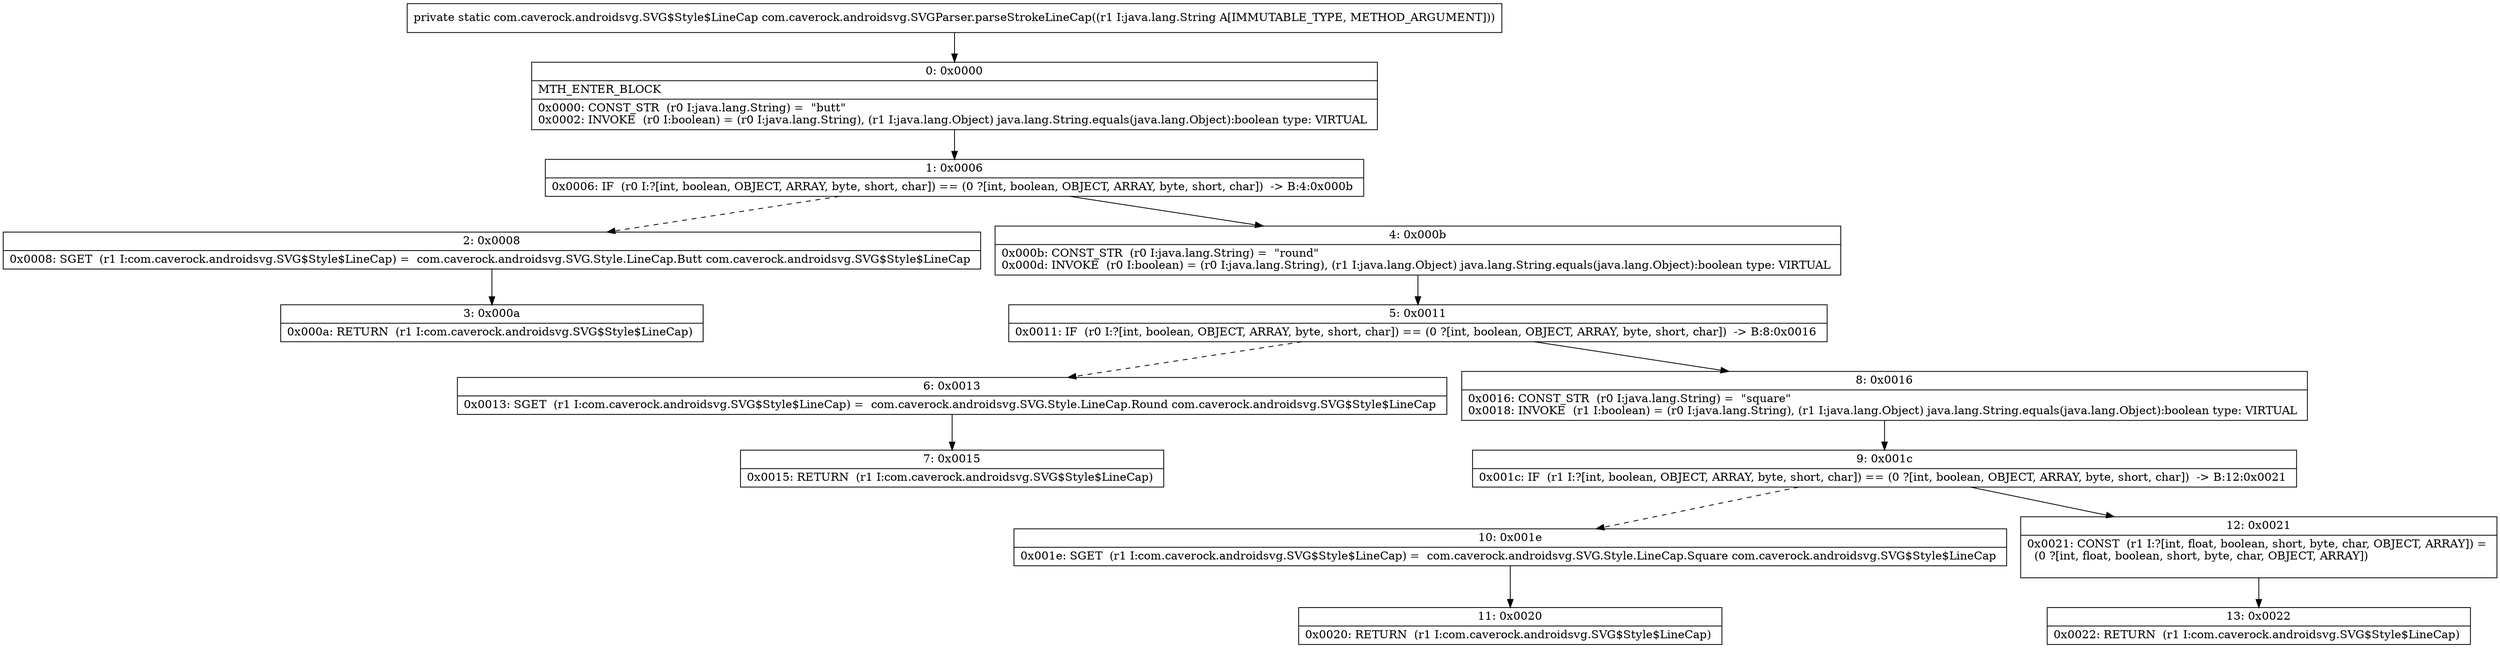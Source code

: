 digraph "CFG forcom.caverock.androidsvg.SVGParser.parseStrokeLineCap(Ljava\/lang\/String;)Lcom\/caverock\/androidsvg\/SVG$Style$LineCap;" {
Node_0 [shape=record,label="{0\:\ 0x0000|MTH_ENTER_BLOCK\l|0x0000: CONST_STR  (r0 I:java.lang.String) =  \"butt\" \l0x0002: INVOKE  (r0 I:boolean) = (r0 I:java.lang.String), (r1 I:java.lang.Object) java.lang.String.equals(java.lang.Object):boolean type: VIRTUAL \l}"];
Node_1 [shape=record,label="{1\:\ 0x0006|0x0006: IF  (r0 I:?[int, boolean, OBJECT, ARRAY, byte, short, char]) == (0 ?[int, boolean, OBJECT, ARRAY, byte, short, char])  \-\> B:4:0x000b \l}"];
Node_2 [shape=record,label="{2\:\ 0x0008|0x0008: SGET  (r1 I:com.caverock.androidsvg.SVG$Style$LineCap) =  com.caverock.androidsvg.SVG.Style.LineCap.Butt com.caverock.androidsvg.SVG$Style$LineCap \l}"];
Node_3 [shape=record,label="{3\:\ 0x000a|0x000a: RETURN  (r1 I:com.caverock.androidsvg.SVG$Style$LineCap) \l}"];
Node_4 [shape=record,label="{4\:\ 0x000b|0x000b: CONST_STR  (r0 I:java.lang.String) =  \"round\" \l0x000d: INVOKE  (r0 I:boolean) = (r0 I:java.lang.String), (r1 I:java.lang.Object) java.lang.String.equals(java.lang.Object):boolean type: VIRTUAL \l}"];
Node_5 [shape=record,label="{5\:\ 0x0011|0x0011: IF  (r0 I:?[int, boolean, OBJECT, ARRAY, byte, short, char]) == (0 ?[int, boolean, OBJECT, ARRAY, byte, short, char])  \-\> B:8:0x0016 \l}"];
Node_6 [shape=record,label="{6\:\ 0x0013|0x0013: SGET  (r1 I:com.caverock.androidsvg.SVG$Style$LineCap) =  com.caverock.androidsvg.SVG.Style.LineCap.Round com.caverock.androidsvg.SVG$Style$LineCap \l}"];
Node_7 [shape=record,label="{7\:\ 0x0015|0x0015: RETURN  (r1 I:com.caverock.androidsvg.SVG$Style$LineCap) \l}"];
Node_8 [shape=record,label="{8\:\ 0x0016|0x0016: CONST_STR  (r0 I:java.lang.String) =  \"square\" \l0x0018: INVOKE  (r1 I:boolean) = (r0 I:java.lang.String), (r1 I:java.lang.Object) java.lang.String.equals(java.lang.Object):boolean type: VIRTUAL \l}"];
Node_9 [shape=record,label="{9\:\ 0x001c|0x001c: IF  (r1 I:?[int, boolean, OBJECT, ARRAY, byte, short, char]) == (0 ?[int, boolean, OBJECT, ARRAY, byte, short, char])  \-\> B:12:0x0021 \l}"];
Node_10 [shape=record,label="{10\:\ 0x001e|0x001e: SGET  (r1 I:com.caverock.androidsvg.SVG$Style$LineCap) =  com.caverock.androidsvg.SVG.Style.LineCap.Square com.caverock.androidsvg.SVG$Style$LineCap \l}"];
Node_11 [shape=record,label="{11\:\ 0x0020|0x0020: RETURN  (r1 I:com.caverock.androidsvg.SVG$Style$LineCap) \l}"];
Node_12 [shape=record,label="{12\:\ 0x0021|0x0021: CONST  (r1 I:?[int, float, boolean, short, byte, char, OBJECT, ARRAY]) = \l  (0 ?[int, float, boolean, short, byte, char, OBJECT, ARRAY])\l \l}"];
Node_13 [shape=record,label="{13\:\ 0x0022|0x0022: RETURN  (r1 I:com.caverock.androidsvg.SVG$Style$LineCap) \l}"];
MethodNode[shape=record,label="{private static com.caverock.androidsvg.SVG$Style$LineCap com.caverock.androidsvg.SVGParser.parseStrokeLineCap((r1 I:java.lang.String A[IMMUTABLE_TYPE, METHOD_ARGUMENT])) }"];
MethodNode -> Node_0;
Node_0 -> Node_1;
Node_1 -> Node_2[style=dashed];
Node_1 -> Node_4;
Node_2 -> Node_3;
Node_4 -> Node_5;
Node_5 -> Node_6[style=dashed];
Node_5 -> Node_8;
Node_6 -> Node_7;
Node_8 -> Node_9;
Node_9 -> Node_10[style=dashed];
Node_9 -> Node_12;
Node_10 -> Node_11;
Node_12 -> Node_13;
}

